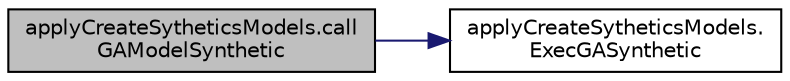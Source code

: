 digraph "applyCreateSytheticsModels.callGAModelSynthetic"
{
  edge [fontname="Helvetica",fontsize="10",labelfontname="Helvetica",labelfontsize="10"];
  node [fontname="Helvetica",fontsize="10",shape=record];
  rankdir="LR";
  Node4 [label="applyCreateSytheticsModels.call\lGAModelSynthetic",height=0.2,width=0.4,color="black", fillcolor="grey75", style="filled", fontcolor="black"];
  Node4 -> Node5 [color="midnightblue",fontsize="10",style="solid",fontname="Helvetica"];
  Node5 [label="applyCreateSytheticsModels.\lExecGASynthetic",height=0.2,width=0.4,color="black", fillcolor="white", style="filled",URL="$namespaceapply_create_sythetics_models.html#a6bf131fedd356ab73e3ab5068c2b4f2c"];
}
